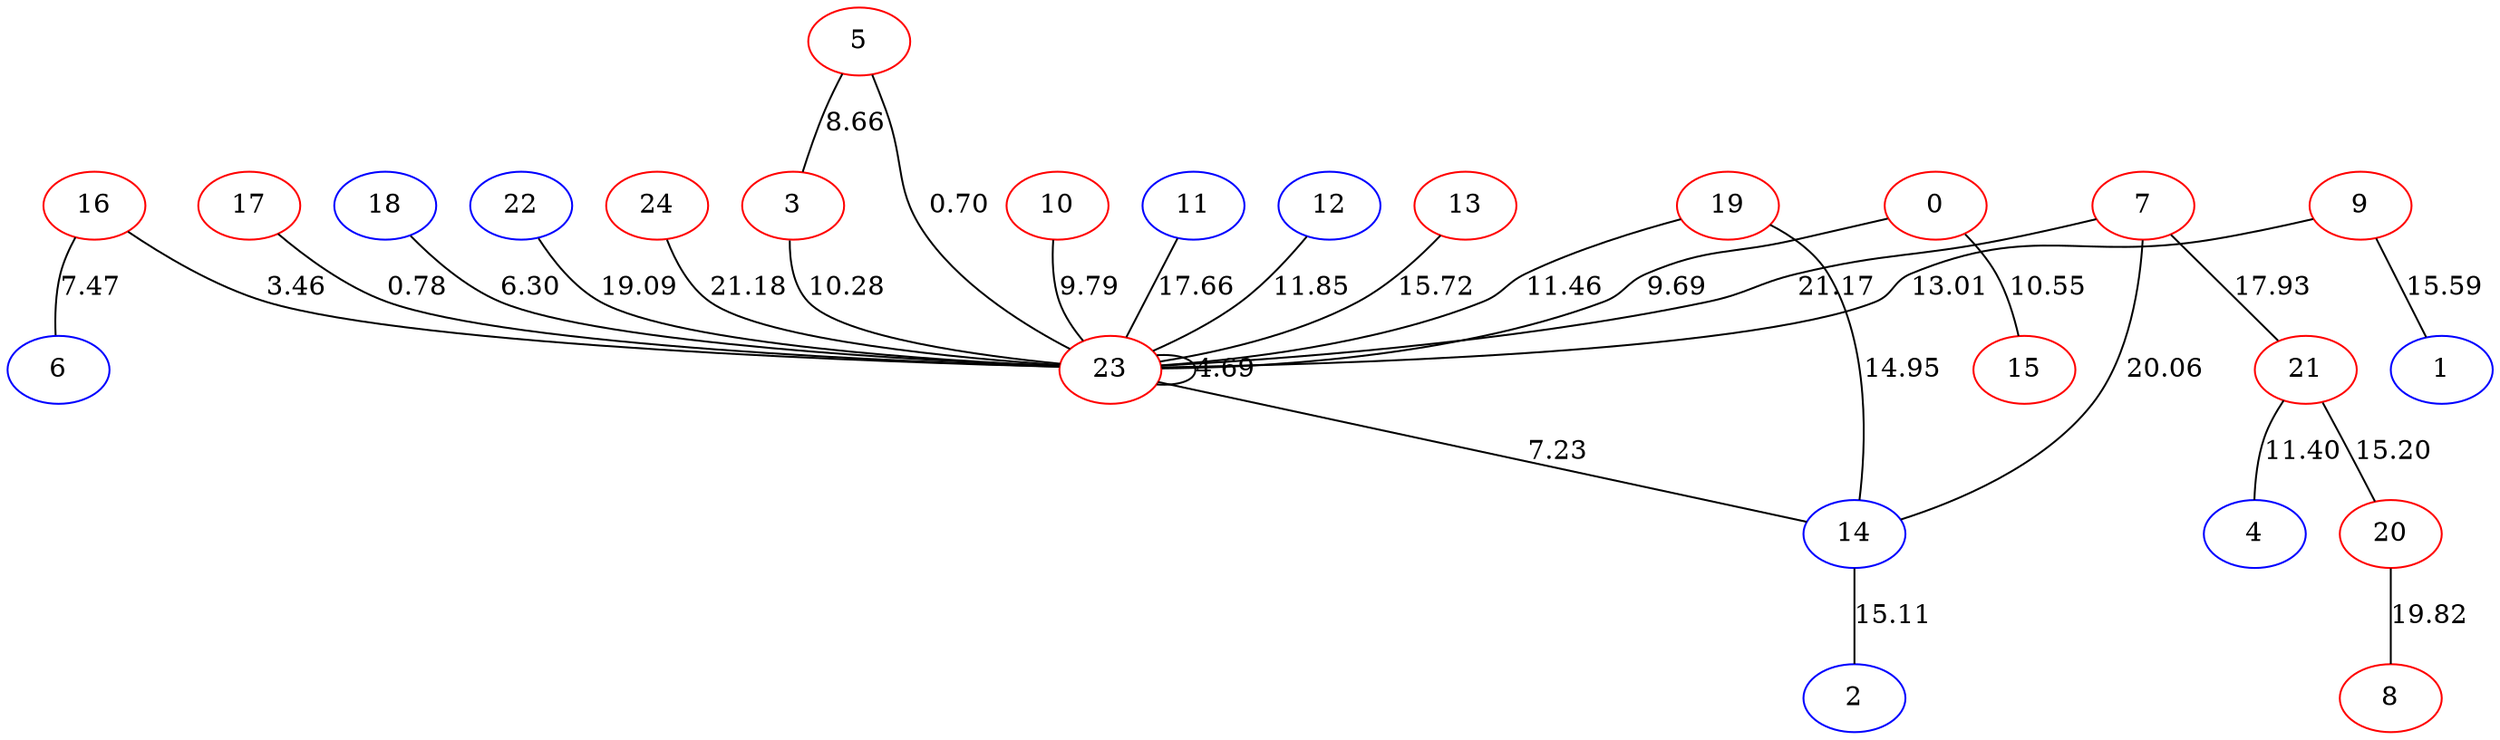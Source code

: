graph {
22[color=blue]23[color=red]24[color=red]10[color=red]11[color=blue]12[color=blue]13[color=red]14[color=blue]15[color=red]16[color=red]17[color=red]18[color=blue]19[color=red]0[color=red]1[color=blue]2[color=blue]3[color=red]4[color=blue]5[color=red]6[color=blue]7[color=red]8[color=red]9[color=red]20[color=red]21[color=red]13--23[label=15.72]
7--23[label=21.17]
21--20[label=15.20]
14--2[label=15.11]
22--23[label=19.09]
7--21[label=17.93]
0--15[label=10.55]
20--8[label=19.82]
18--23[label=6.30]
23--23[label=4.69]
5--23[label=0.70]
10--23[label=9.79]
16--6[label=7.47]
19--23[label=11.46]
9--23[label=13.01]
9--1[label=15.59]
21--4[label=11.40]
11--23[label=17.66]
5--3[label=8.66]
7--14[label=20.06]
24--23[label=21.18]
0--23[label=9.69]
16--23[label=3.46]
12--23[label=11.85]
23--14[label=7.23]
3--23[label=10.28]
17--23[label=0.78]
19--14[label=14.95]
}